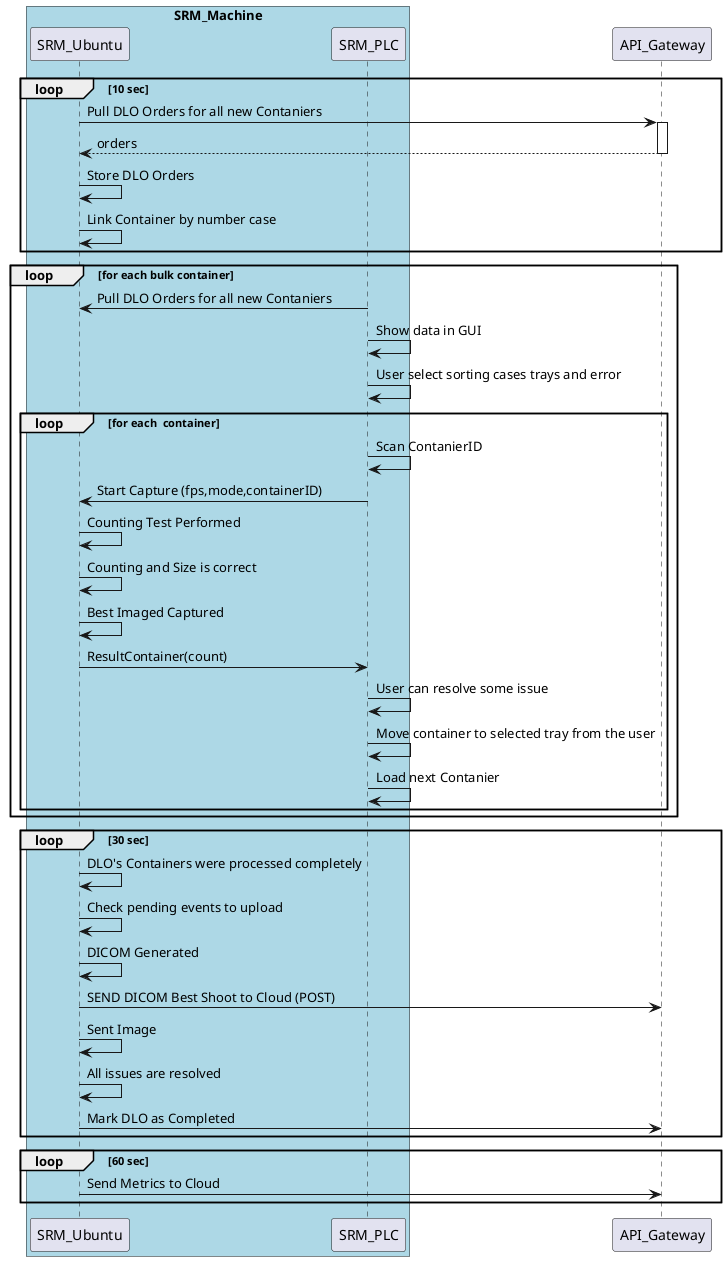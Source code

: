 @startuml

box "SRM_Machine" #LightBlue
participant SRM_Ubuntu
participant SRM_PLC
end box

loop 10 sec
    SRM_Ubuntu->API_Gateway ++: Pull DLO Orders for all new Contaniers
    return orders
    SRM_Ubuntu->SRM_Ubuntu: Store DLO Orders
    SRM_Ubuntu->SRM_Ubuntu: Link Container by number case
end

loop for each bulk container 
SRM_PLC->SRM_Ubuntu: Pull DLO Orders for all new Contaniers
SRM_PLC->SRM_PLC: Show data in GUI
SRM_PLC->SRM_PLC: User select sorting cases trays and error


loop for each  container 
SRM_PLC->SRM_PLC: Scan ContanierID
SRM_PLC->SRM_Ubuntu: Start Capture (fps,mode,containerID)
SRM_Ubuntu->SRM_Ubuntu: Counting Test Performed
SRM_Ubuntu->SRM_Ubuntu: Counting and Size is correct
SRM_Ubuntu->SRM_Ubuntu: Best Imaged Captured
SRM_Ubuntu->SRM_PLC: ResultContainer(count)
SRM_PLC->SRM_PLC: User can resolve some issue
SRM_PLC->SRM_PLC: Move container to selected tray from the user
SRM_PLC->SRM_PLC: Load next Contanier
end
end



loop 30 sec
SRM_Ubuntu->SRM_Ubuntu: DLO's Containers were processed completely
    SRM_Ubuntu->SRM_Ubuntu: Check pending events to upload 
    SRM_Ubuntu->SRM_Ubuntu: DICOM Generated
    SRM_Ubuntu->API_Gateway: SEND DICOM Best Shoot to Cloud (POST)
    SRM_Ubuntu->SRM_Ubuntu: Sent Image
        SRM_Ubuntu->SRM_Ubuntu: All issues are resolved
    SRM_Ubuntu->API_Gateway: Mark DLO as Completed
end 
loop 60 sec
    SRM_Ubuntu->API_Gateway: Send Metrics to Cloud
end 
@enduml